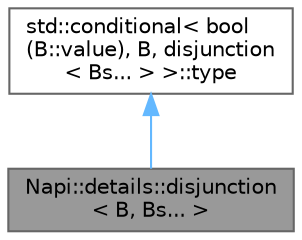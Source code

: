 digraph "Napi::details::disjunction&lt; B, Bs... &gt;"
{
 // LATEX_PDF_SIZE
  bgcolor="transparent";
  edge [fontname=Helvetica,fontsize=10,labelfontname=Helvetica,labelfontsize=10];
  node [fontname=Helvetica,fontsize=10,shape=box,height=0.2,width=0.4];
  Node1 [id="Node000001",label="Napi::details::disjunction\l\< B, Bs... \>",height=0.2,width=0.4,color="gray40", fillcolor="grey60", style="filled", fontcolor="black",tooltip=" "];
  Node2 -> Node1 [id="edge3_Node000001_Node000002",dir="back",color="steelblue1",style="solid",tooltip=" "];
  Node2 [id="Node000002",label="std::conditional\< bool\l(B::value), B, disjunction\l\< Bs... \> \>::type",height=0.2,width=0.4,color="gray40", fillcolor="white", style="filled",tooltip=" "];
}

